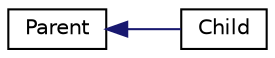 digraph "Graphical Class Hierarchy"
{
  edge [fontname="Helvetica",fontsize="10",labelfontname="Helvetica",labelfontsize="10"];
  node [fontname="Helvetica",fontsize="10",shape=record];
  rankdir="LR";
  Node1 [label="Parent",height=0.2,width=0.4,color="black", fillcolor="white", style="filled",URL="$classParent.html"];
  Node1 -> Node2 [dir="back",color="midnightblue",fontsize="10",style="solid",fontname="Helvetica"];
  Node2 [label="Child",height=0.2,width=0.4,color="black", fillcolor="white", style="filled",URL="$classChild.html"];
}
